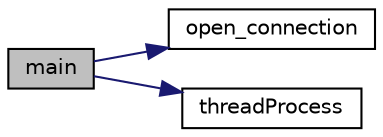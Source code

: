 digraph "main"
{
 // LATEX_PDF_SIZE
  edge [fontname="Helvetica",fontsize="10",labelfontname="Helvetica",labelfontsize="10"];
  node [fontname="Helvetica",fontsize="10",shape=record];
  rankdir="LR";
  Node1 [label="main",height=0.2,width=0.4,color="black", fillcolor="grey75", style="filled", fontcolor="black",tooltip=" "];
  Node1 -> Node2 [color="midnightblue",fontsize="10",style="solid",fontname="Helvetica"];
  Node2 [label="open_connection",height=0.2,width=0.4,color="black", fillcolor="white", style="filled",URL="$clientcxnmanager_8c.html#a89909ef726b1925ba1af6529a17427e2",tooltip=" "];
  Node1 -> Node3 [color="midnightblue",fontsize="10",style="solid",fontname="Helvetica"];
  Node3 [label="threadProcess",height=0.2,width=0.4,color="black", fillcolor="white", style="filled",URL="$clientcxnmanager_8c.html#a866afac1361e7f042d6e37aa9ac86697",tooltip=" "];
}
